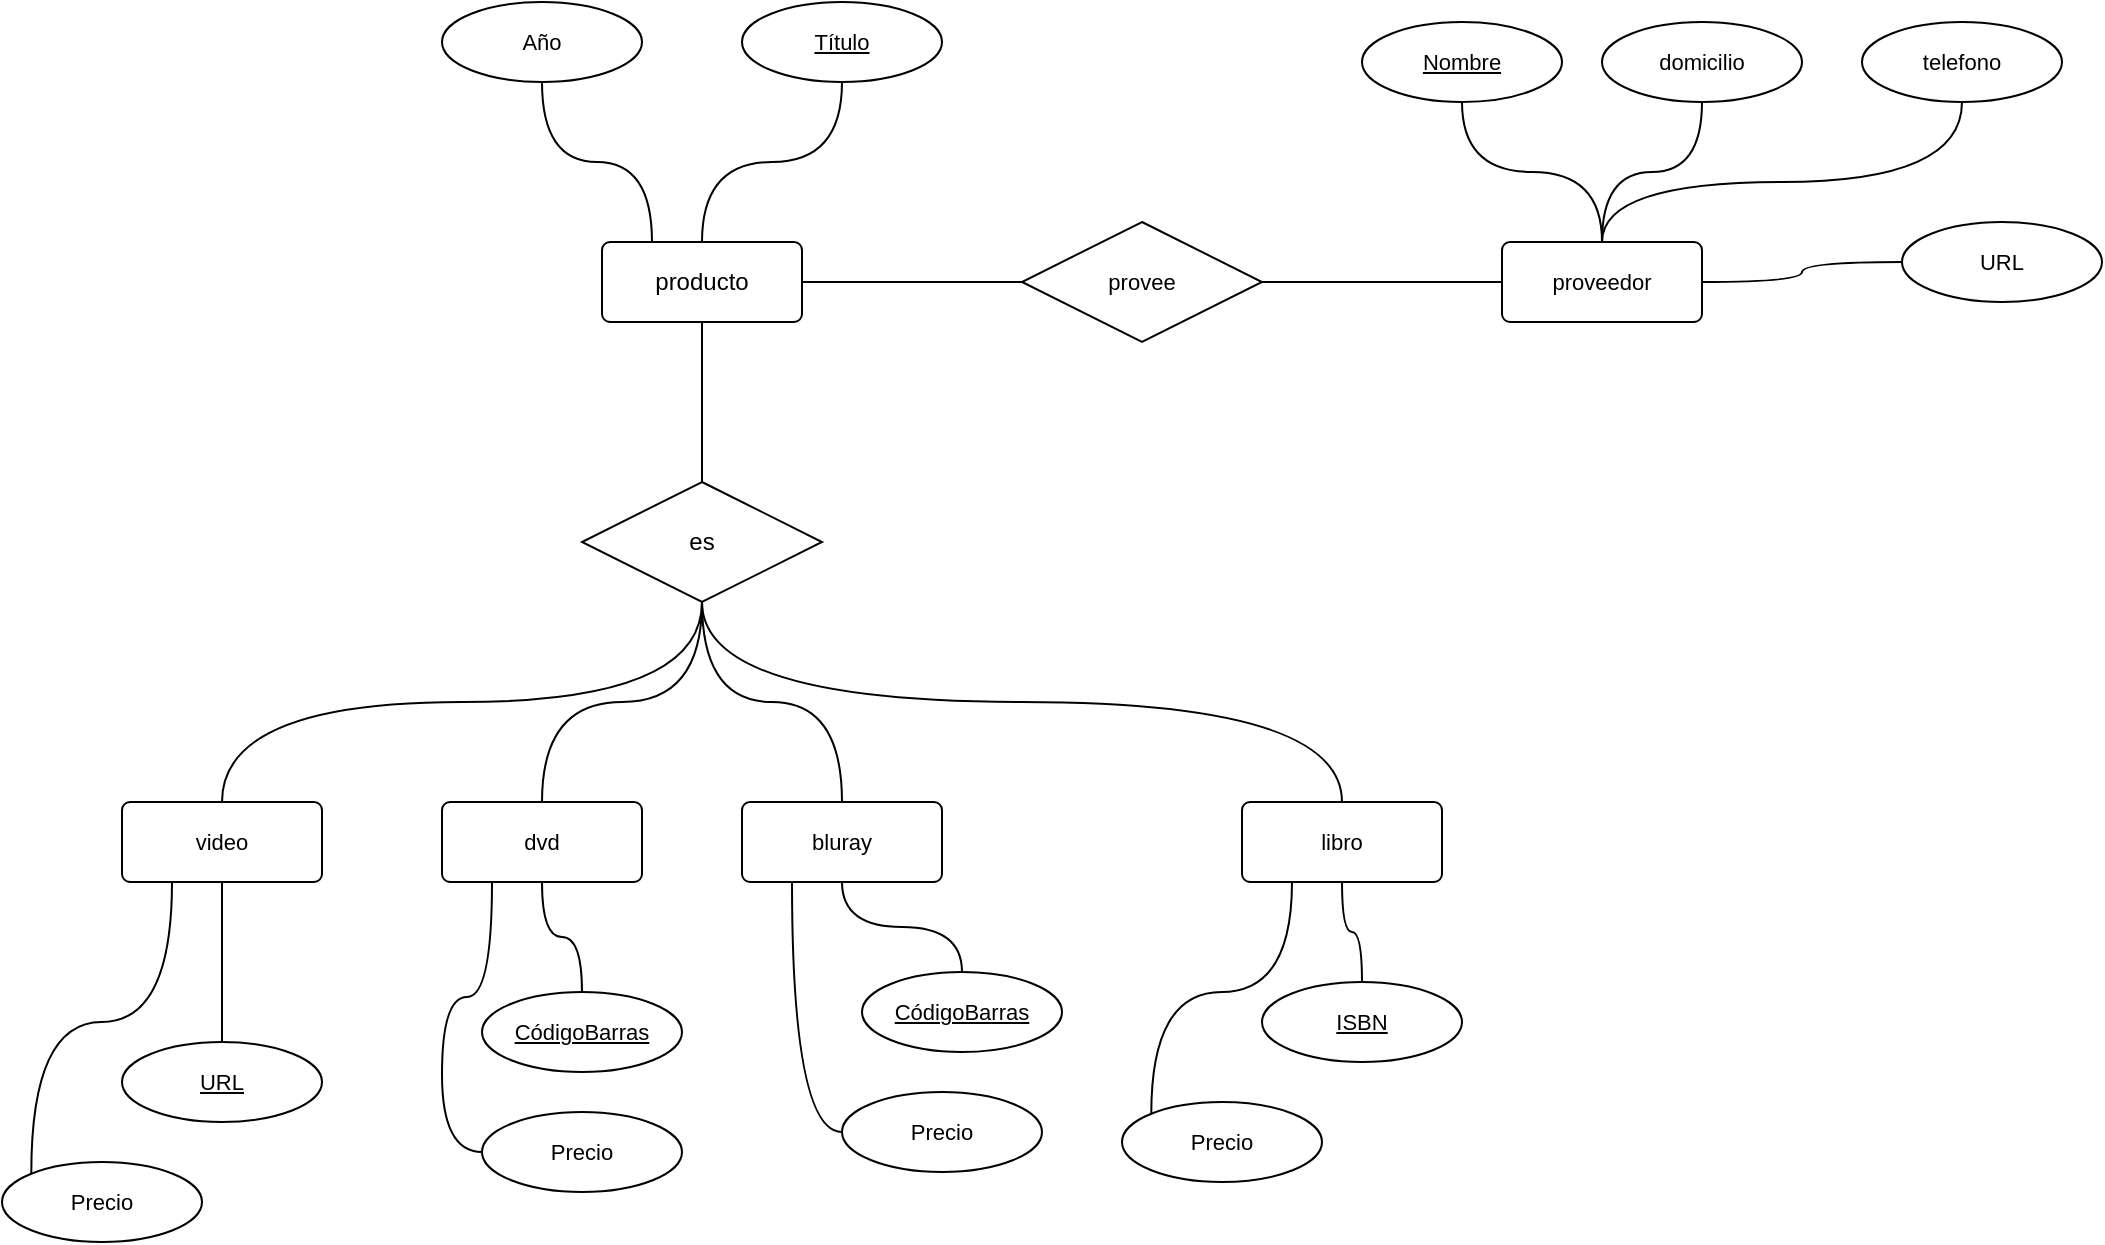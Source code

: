 <mxfile version="21.7.5" type="github">
  <diagram name="Page-1" id="5mjGmZFohFLDIY7W3VE4">
    <mxGraphModel dx="1114" dy="615" grid="1" gridSize="10" guides="1" tooltips="1" connect="1" arrows="1" fold="1" page="1" pageScale="1" pageWidth="1390" pageHeight="980" math="0" shadow="0">
      <root>
        <mxCell id="0" />
        <mxCell id="1" parent="0" />
        <mxCell id="Lf-CYjyZpFA01j1R-qf0-3" style="edgeStyle=orthogonalEdgeStyle;orthogonalLoop=1;jettySize=auto;html=1;exitX=0.5;exitY=1;exitDx=0;exitDy=0;entryX=0.5;entryY=0;entryDx=0;entryDy=0;endArrow=none;endFill=0;curved=1;" edge="1" parent="1" source="Lf-CYjyZpFA01j1R-qf0-1" target="Lf-CYjyZpFA01j1R-qf0-2">
          <mxGeometry relative="1" as="geometry" />
        </mxCell>
        <mxCell id="Lf-CYjyZpFA01j1R-qf0-7" style="edgeStyle=orthogonalEdgeStyle;shape=connector;curved=1;rounded=1;orthogonalLoop=1;jettySize=auto;html=1;exitX=0.5;exitY=0;exitDx=0;exitDy=0;entryX=0.5;entryY=1;entryDx=0;entryDy=0;labelBackgroundColor=default;strokeColor=default;fontFamily=Helvetica;fontSize=11;fontColor=default;endArrow=none;endFill=0;" edge="1" parent="1" source="Lf-CYjyZpFA01j1R-qf0-1" target="Lf-CYjyZpFA01j1R-qf0-6">
          <mxGeometry relative="1" as="geometry" />
        </mxCell>
        <mxCell id="Lf-CYjyZpFA01j1R-qf0-8" style="edgeStyle=orthogonalEdgeStyle;shape=connector;curved=1;rounded=1;orthogonalLoop=1;jettySize=auto;html=1;exitX=0.25;exitY=0;exitDx=0;exitDy=0;entryX=0.5;entryY=1;entryDx=0;entryDy=0;labelBackgroundColor=default;strokeColor=default;fontFamily=Helvetica;fontSize=11;fontColor=default;endArrow=none;endFill=0;" edge="1" parent="1" source="Lf-CYjyZpFA01j1R-qf0-1" target="Lf-CYjyZpFA01j1R-qf0-4">
          <mxGeometry relative="1" as="geometry" />
        </mxCell>
        <mxCell id="Lf-CYjyZpFA01j1R-qf0-1" value="producto" style="rounded=1;arcSize=10;whiteSpace=wrap;html=1;align=center;" vertex="1" parent="1">
          <mxGeometry x="480" y="160" width="100" height="40" as="geometry" />
        </mxCell>
        <mxCell id="Lf-CYjyZpFA01j1R-qf0-12" style="edgeStyle=orthogonalEdgeStyle;shape=connector;curved=1;rounded=1;orthogonalLoop=1;jettySize=auto;html=1;exitX=0.5;exitY=1;exitDx=0;exitDy=0;entryX=0.5;entryY=0;entryDx=0;entryDy=0;labelBackgroundColor=default;strokeColor=default;fontFamily=Helvetica;fontSize=11;fontColor=default;endArrow=none;endFill=0;" edge="1" parent="1" source="Lf-CYjyZpFA01j1R-qf0-2" target="Lf-CYjyZpFA01j1R-qf0-9">
          <mxGeometry relative="1" as="geometry" />
        </mxCell>
        <mxCell id="Lf-CYjyZpFA01j1R-qf0-13" style="edgeStyle=orthogonalEdgeStyle;shape=connector;curved=1;rounded=1;orthogonalLoop=1;jettySize=auto;html=1;exitX=0.5;exitY=1;exitDx=0;exitDy=0;entryX=0.5;entryY=0;entryDx=0;entryDy=0;labelBackgroundColor=default;strokeColor=default;fontFamily=Helvetica;fontSize=11;fontColor=default;endArrow=none;endFill=0;" edge="1" parent="1" source="Lf-CYjyZpFA01j1R-qf0-2" target="Lf-CYjyZpFA01j1R-qf0-10">
          <mxGeometry relative="1" as="geometry" />
        </mxCell>
        <mxCell id="Lf-CYjyZpFA01j1R-qf0-14" style="edgeStyle=orthogonalEdgeStyle;shape=connector;curved=1;rounded=1;orthogonalLoop=1;jettySize=auto;html=1;exitX=0.5;exitY=1;exitDx=0;exitDy=0;entryX=0.5;entryY=0;entryDx=0;entryDy=0;labelBackgroundColor=default;strokeColor=default;fontFamily=Helvetica;fontSize=11;fontColor=default;endArrow=none;endFill=0;" edge="1" parent="1" source="Lf-CYjyZpFA01j1R-qf0-2" target="Lf-CYjyZpFA01j1R-qf0-11">
          <mxGeometry relative="1" as="geometry" />
        </mxCell>
        <mxCell id="Lf-CYjyZpFA01j1R-qf0-36" style="edgeStyle=orthogonalEdgeStyle;shape=connector;curved=1;rounded=1;orthogonalLoop=1;jettySize=auto;html=1;exitX=0.5;exitY=1;exitDx=0;exitDy=0;entryX=0.5;entryY=0;entryDx=0;entryDy=0;labelBackgroundColor=default;strokeColor=default;fontFamily=Helvetica;fontSize=11;fontColor=default;endArrow=none;endFill=0;" edge="1" parent="1" source="Lf-CYjyZpFA01j1R-qf0-2" target="Lf-CYjyZpFA01j1R-qf0-29">
          <mxGeometry relative="1" as="geometry" />
        </mxCell>
        <mxCell id="Lf-CYjyZpFA01j1R-qf0-2" value="es" style="shape=rhombus;perimeter=rhombusPerimeter;whiteSpace=wrap;html=1;align=center;" vertex="1" parent="1">
          <mxGeometry x="470" y="280" width="120" height="60" as="geometry" />
        </mxCell>
        <mxCell id="Lf-CYjyZpFA01j1R-qf0-4" value="Año" style="ellipse;whiteSpace=wrap;html=1;align=center;fontFamily=Helvetica;fontSize=11;fontColor=default;" vertex="1" parent="1">
          <mxGeometry x="400" y="40" width="100" height="40" as="geometry" />
        </mxCell>
        <mxCell id="Lf-CYjyZpFA01j1R-qf0-6" value="Título" style="ellipse;whiteSpace=wrap;html=1;align=center;fontStyle=4;fontFamily=Helvetica;fontSize=11;fontColor=default;" vertex="1" parent="1">
          <mxGeometry x="550" y="40" width="100" height="40" as="geometry" />
        </mxCell>
        <mxCell id="Lf-CYjyZpFA01j1R-qf0-27" style="edgeStyle=orthogonalEdgeStyle;shape=connector;curved=1;rounded=1;orthogonalLoop=1;jettySize=auto;html=1;exitX=0.5;exitY=1;exitDx=0;exitDy=0;entryX=0.5;entryY=0;entryDx=0;entryDy=0;labelBackgroundColor=default;strokeColor=default;fontFamily=Helvetica;fontSize=11;fontColor=default;endArrow=none;endFill=0;" edge="1" parent="1" source="Lf-CYjyZpFA01j1R-qf0-9" target="Lf-CYjyZpFA01j1R-qf0-26">
          <mxGeometry relative="1" as="geometry" />
        </mxCell>
        <mxCell id="Lf-CYjyZpFA01j1R-qf0-28" style="edgeStyle=orthogonalEdgeStyle;shape=connector;curved=1;rounded=1;orthogonalLoop=1;jettySize=auto;html=1;exitX=0.25;exitY=1;exitDx=0;exitDy=0;entryX=0;entryY=0;entryDx=0;entryDy=0;labelBackgroundColor=default;strokeColor=default;fontFamily=Helvetica;fontSize=11;fontColor=default;endArrow=none;endFill=0;" edge="1" parent="1" source="Lf-CYjyZpFA01j1R-qf0-9" target="Lf-CYjyZpFA01j1R-qf0-16">
          <mxGeometry relative="1" as="geometry" />
        </mxCell>
        <mxCell id="Lf-CYjyZpFA01j1R-qf0-9" value="libro" style="rounded=1;arcSize=10;whiteSpace=wrap;html=1;align=center;fontFamily=Helvetica;fontSize=11;fontColor=default;" vertex="1" parent="1">
          <mxGeometry x="800" y="440" width="100" height="40" as="geometry" />
        </mxCell>
        <mxCell id="Lf-CYjyZpFA01j1R-qf0-22" style="edgeStyle=orthogonalEdgeStyle;shape=connector;curved=1;rounded=1;orthogonalLoop=1;jettySize=auto;html=1;exitX=0.25;exitY=1;exitDx=0;exitDy=0;entryX=0;entryY=0.5;entryDx=0;entryDy=0;labelBackgroundColor=default;strokeColor=default;fontFamily=Helvetica;fontSize=11;fontColor=default;endArrow=none;endFill=0;" edge="1" parent="1" source="Lf-CYjyZpFA01j1R-qf0-10" target="Lf-CYjyZpFA01j1R-qf0-17">
          <mxGeometry relative="1" as="geometry" />
        </mxCell>
        <mxCell id="Lf-CYjyZpFA01j1R-qf0-10" value="dvd" style="rounded=1;arcSize=10;whiteSpace=wrap;html=1;align=center;fontFamily=Helvetica;fontSize=11;fontColor=default;" vertex="1" parent="1">
          <mxGeometry x="400" y="440" width="100" height="40" as="geometry" />
        </mxCell>
        <mxCell id="Lf-CYjyZpFA01j1R-qf0-24" style="edgeStyle=orthogonalEdgeStyle;shape=connector;curved=1;rounded=1;orthogonalLoop=1;jettySize=auto;html=1;exitX=0.5;exitY=1;exitDx=0;exitDy=0;entryX=0.5;entryY=0;entryDx=0;entryDy=0;labelBackgroundColor=default;strokeColor=default;fontFamily=Helvetica;fontSize=11;fontColor=default;endArrow=none;endFill=0;" edge="1" parent="1" source="Lf-CYjyZpFA01j1R-qf0-11" target="Lf-CYjyZpFA01j1R-qf0-23">
          <mxGeometry relative="1" as="geometry" />
        </mxCell>
        <mxCell id="Lf-CYjyZpFA01j1R-qf0-25" style="edgeStyle=orthogonalEdgeStyle;shape=connector;curved=1;rounded=1;orthogonalLoop=1;jettySize=auto;html=1;exitX=0.25;exitY=1;exitDx=0;exitDy=0;entryX=0;entryY=0.5;entryDx=0;entryDy=0;labelBackgroundColor=default;strokeColor=default;fontFamily=Helvetica;fontSize=11;fontColor=default;endArrow=none;endFill=0;" edge="1" parent="1" source="Lf-CYjyZpFA01j1R-qf0-11" target="Lf-CYjyZpFA01j1R-qf0-18">
          <mxGeometry relative="1" as="geometry" />
        </mxCell>
        <mxCell id="Lf-CYjyZpFA01j1R-qf0-11" value="bluray" style="rounded=1;arcSize=10;whiteSpace=wrap;html=1;align=center;fontFamily=Helvetica;fontSize=11;fontColor=default;" vertex="1" parent="1">
          <mxGeometry x="550" y="440" width="100" height="40" as="geometry" />
        </mxCell>
        <mxCell id="Lf-CYjyZpFA01j1R-qf0-16" value="Precio" style="ellipse;whiteSpace=wrap;html=1;align=center;fontFamily=Helvetica;fontSize=11;fontColor=default;" vertex="1" parent="1">
          <mxGeometry x="740" y="590" width="100" height="40" as="geometry" />
        </mxCell>
        <mxCell id="Lf-CYjyZpFA01j1R-qf0-17" value="Precio" style="ellipse;whiteSpace=wrap;html=1;align=center;fontFamily=Helvetica;fontSize=11;fontColor=default;" vertex="1" parent="1">
          <mxGeometry x="420" y="595" width="100" height="40" as="geometry" />
        </mxCell>
        <mxCell id="Lf-CYjyZpFA01j1R-qf0-18" value="Precio" style="ellipse;whiteSpace=wrap;html=1;align=center;fontFamily=Helvetica;fontSize=11;fontColor=default;" vertex="1" parent="1">
          <mxGeometry x="600" y="585" width="100" height="40" as="geometry" />
        </mxCell>
        <mxCell id="Lf-CYjyZpFA01j1R-qf0-21" style="edgeStyle=orthogonalEdgeStyle;shape=connector;curved=1;rounded=1;orthogonalLoop=1;jettySize=auto;html=1;exitX=0.5;exitY=0;exitDx=0;exitDy=0;entryX=0.5;entryY=1;entryDx=0;entryDy=0;labelBackgroundColor=default;strokeColor=default;fontFamily=Helvetica;fontSize=11;fontColor=default;endArrow=none;endFill=0;" edge="1" parent="1" source="Lf-CYjyZpFA01j1R-qf0-20" target="Lf-CYjyZpFA01j1R-qf0-10">
          <mxGeometry relative="1" as="geometry" />
        </mxCell>
        <mxCell id="Lf-CYjyZpFA01j1R-qf0-20" value="CódigoBarras" style="ellipse;whiteSpace=wrap;html=1;align=center;fontStyle=4;fontFamily=Helvetica;fontSize=11;fontColor=default;" vertex="1" parent="1">
          <mxGeometry x="420" y="535" width="100" height="40" as="geometry" />
        </mxCell>
        <mxCell id="Lf-CYjyZpFA01j1R-qf0-23" value="CódigoBarras" style="ellipse;whiteSpace=wrap;html=1;align=center;fontStyle=4;fontFamily=Helvetica;fontSize=11;fontColor=default;" vertex="1" parent="1">
          <mxGeometry x="610" y="525" width="100" height="40" as="geometry" />
        </mxCell>
        <mxCell id="Lf-CYjyZpFA01j1R-qf0-26" value="ISBN" style="ellipse;whiteSpace=wrap;html=1;align=center;fontStyle=4;fontFamily=Helvetica;fontSize=11;fontColor=default;" vertex="1" parent="1">
          <mxGeometry x="810" y="530" width="100" height="40" as="geometry" />
        </mxCell>
        <mxCell id="Lf-CYjyZpFA01j1R-qf0-33" style="edgeStyle=orthogonalEdgeStyle;shape=connector;curved=1;rounded=1;orthogonalLoop=1;jettySize=auto;html=1;exitX=0.5;exitY=1;exitDx=0;exitDy=0;entryX=0.5;entryY=0;entryDx=0;entryDy=0;labelBackgroundColor=default;strokeColor=default;fontFamily=Helvetica;fontSize=11;fontColor=default;endArrow=none;endFill=0;" edge="1" parent="1" source="Lf-CYjyZpFA01j1R-qf0-29" target="Lf-CYjyZpFA01j1R-qf0-32">
          <mxGeometry relative="1" as="geometry" />
        </mxCell>
        <mxCell id="Lf-CYjyZpFA01j1R-qf0-35" style="edgeStyle=orthogonalEdgeStyle;shape=connector;curved=1;rounded=1;orthogonalLoop=1;jettySize=auto;html=1;exitX=0.25;exitY=1;exitDx=0;exitDy=0;entryX=0;entryY=0;entryDx=0;entryDy=0;labelBackgroundColor=default;strokeColor=default;fontFamily=Helvetica;fontSize=11;fontColor=default;endArrow=none;endFill=0;" edge="1" parent="1" source="Lf-CYjyZpFA01j1R-qf0-29" target="Lf-CYjyZpFA01j1R-qf0-34">
          <mxGeometry relative="1" as="geometry" />
        </mxCell>
        <mxCell id="Lf-CYjyZpFA01j1R-qf0-29" value="video" style="rounded=1;arcSize=10;whiteSpace=wrap;html=1;align=center;fontFamily=Helvetica;fontSize=11;fontColor=default;" vertex="1" parent="1">
          <mxGeometry x="240" y="440" width="100" height="40" as="geometry" />
        </mxCell>
        <mxCell id="Lf-CYjyZpFA01j1R-qf0-32" value="URL" style="ellipse;whiteSpace=wrap;html=1;align=center;fontStyle=4;fontFamily=Helvetica;fontSize=11;fontColor=default;" vertex="1" parent="1">
          <mxGeometry x="240" y="560" width="100" height="40" as="geometry" />
        </mxCell>
        <mxCell id="Lf-CYjyZpFA01j1R-qf0-34" value="Precio" style="ellipse;whiteSpace=wrap;html=1;align=center;fontFamily=Helvetica;fontSize=11;fontColor=default;" vertex="1" parent="1">
          <mxGeometry x="180" y="620" width="100" height="40" as="geometry" />
        </mxCell>
        <mxCell id="Lf-CYjyZpFA01j1R-qf0-43" style="edgeStyle=orthogonalEdgeStyle;shape=connector;curved=1;rounded=1;orthogonalLoop=1;jettySize=auto;html=1;exitX=0.5;exitY=0;exitDx=0;exitDy=0;entryX=0.5;entryY=1;entryDx=0;entryDy=0;labelBackgroundColor=default;strokeColor=default;fontFamily=Helvetica;fontSize=11;fontColor=default;endArrow=none;endFill=0;" edge="1" parent="1" source="Lf-CYjyZpFA01j1R-qf0-37" target="Lf-CYjyZpFA01j1R-qf0-39">
          <mxGeometry relative="1" as="geometry" />
        </mxCell>
        <mxCell id="Lf-CYjyZpFA01j1R-qf0-44" style="edgeStyle=orthogonalEdgeStyle;shape=connector;curved=1;rounded=1;orthogonalLoop=1;jettySize=auto;html=1;exitX=0.5;exitY=0;exitDx=0;exitDy=0;entryX=0.5;entryY=1;entryDx=0;entryDy=0;labelBackgroundColor=default;strokeColor=default;fontFamily=Helvetica;fontSize=11;fontColor=default;endArrow=none;endFill=0;" edge="1" parent="1" source="Lf-CYjyZpFA01j1R-qf0-37" target="Lf-CYjyZpFA01j1R-qf0-40">
          <mxGeometry relative="1" as="geometry">
            <Array as="points">
              <mxPoint x="980" y="130" />
              <mxPoint x="1160" y="130" />
            </Array>
          </mxGeometry>
        </mxCell>
        <mxCell id="Lf-CYjyZpFA01j1R-qf0-45" style="edgeStyle=orthogonalEdgeStyle;shape=connector;curved=1;rounded=1;orthogonalLoop=1;jettySize=auto;html=1;exitX=1;exitY=0.5;exitDx=0;exitDy=0;labelBackgroundColor=default;strokeColor=default;fontFamily=Helvetica;fontSize=11;fontColor=default;endArrow=none;endFill=0;" edge="1" parent="1" source="Lf-CYjyZpFA01j1R-qf0-37" target="Lf-CYjyZpFA01j1R-qf0-41">
          <mxGeometry relative="1" as="geometry" />
        </mxCell>
        <mxCell id="Lf-CYjyZpFA01j1R-qf0-37" value="proveedor" style="rounded=1;arcSize=10;whiteSpace=wrap;html=1;align=center;fontFamily=Helvetica;fontSize=11;fontColor=default;" vertex="1" parent="1">
          <mxGeometry x="930" y="160" width="100" height="40" as="geometry" />
        </mxCell>
        <mxCell id="Lf-CYjyZpFA01j1R-qf0-42" style="edgeStyle=orthogonalEdgeStyle;shape=connector;curved=1;rounded=1;orthogonalLoop=1;jettySize=auto;html=1;exitX=0.5;exitY=1;exitDx=0;exitDy=0;entryX=0.5;entryY=0;entryDx=0;entryDy=0;labelBackgroundColor=default;strokeColor=default;fontFamily=Helvetica;fontSize=11;fontColor=default;endArrow=none;endFill=0;" edge="1" parent="1" source="Lf-CYjyZpFA01j1R-qf0-38" target="Lf-CYjyZpFA01j1R-qf0-37">
          <mxGeometry relative="1" as="geometry" />
        </mxCell>
        <mxCell id="Lf-CYjyZpFA01j1R-qf0-38" value="&lt;div&gt;Nombre&lt;/div&gt;" style="ellipse;whiteSpace=wrap;html=1;align=center;fontStyle=4;fontFamily=Helvetica;fontSize=11;fontColor=default;" vertex="1" parent="1">
          <mxGeometry x="860" y="50" width="100" height="40" as="geometry" />
        </mxCell>
        <mxCell id="Lf-CYjyZpFA01j1R-qf0-39" value="domicilio" style="ellipse;whiteSpace=wrap;html=1;align=center;fontFamily=Helvetica;fontSize=11;fontColor=default;" vertex="1" parent="1">
          <mxGeometry x="980" y="50" width="100" height="40" as="geometry" />
        </mxCell>
        <mxCell id="Lf-CYjyZpFA01j1R-qf0-40" value="telefono" style="ellipse;whiteSpace=wrap;html=1;align=center;fontFamily=Helvetica;fontSize=11;fontColor=default;" vertex="1" parent="1">
          <mxGeometry x="1110" y="50" width="100" height="40" as="geometry" />
        </mxCell>
        <mxCell id="Lf-CYjyZpFA01j1R-qf0-41" value="URL" style="ellipse;whiteSpace=wrap;html=1;align=center;fontFamily=Helvetica;fontSize=11;fontColor=default;" vertex="1" parent="1">
          <mxGeometry x="1130" y="150" width="100" height="40" as="geometry" />
        </mxCell>
        <mxCell id="Lf-CYjyZpFA01j1R-qf0-47" style="edgeStyle=orthogonalEdgeStyle;shape=connector;curved=1;rounded=1;orthogonalLoop=1;jettySize=auto;html=1;exitX=1;exitY=0.5;exitDx=0;exitDy=0;entryX=0;entryY=0.5;entryDx=0;entryDy=0;labelBackgroundColor=default;strokeColor=default;fontFamily=Helvetica;fontSize=11;fontColor=default;endArrow=none;endFill=0;" edge="1" parent="1" source="Lf-CYjyZpFA01j1R-qf0-46" target="Lf-CYjyZpFA01j1R-qf0-37">
          <mxGeometry relative="1" as="geometry" />
        </mxCell>
        <mxCell id="Lf-CYjyZpFA01j1R-qf0-48" style="edgeStyle=orthogonalEdgeStyle;shape=connector;curved=1;rounded=1;orthogonalLoop=1;jettySize=auto;html=1;exitX=0;exitY=0.5;exitDx=0;exitDy=0;entryX=1;entryY=0.5;entryDx=0;entryDy=0;labelBackgroundColor=default;strokeColor=default;fontFamily=Helvetica;fontSize=11;fontColor=default;endArrow=none;endFill=0;" edge="1" parent="1" source="Lf-CYjyZpFA01j1R-qf0-46" target="Lf-CYjyZpFA01j1R-qf0-1">
          <mxGeometry relative="1" as="geometry" />
        </mxCell>
        <mxCell id="Lf-CYjyZpFA01j1R-qf0-46" value="provee" style="shape=rhombus;perimeter=rhombusPerimeter;whiteSpace=wrap;html=1;align=center;fontFamily=Helvetica;fontSize=11;fontColor=default;" vertex="1" parent="1">
          <mxGeometry x="690" y="150" width="120" height="60" as="geometry" />
        </mxCell>
      </root>
    </mxGraphModel>
  </diagram>
</mxfile>
